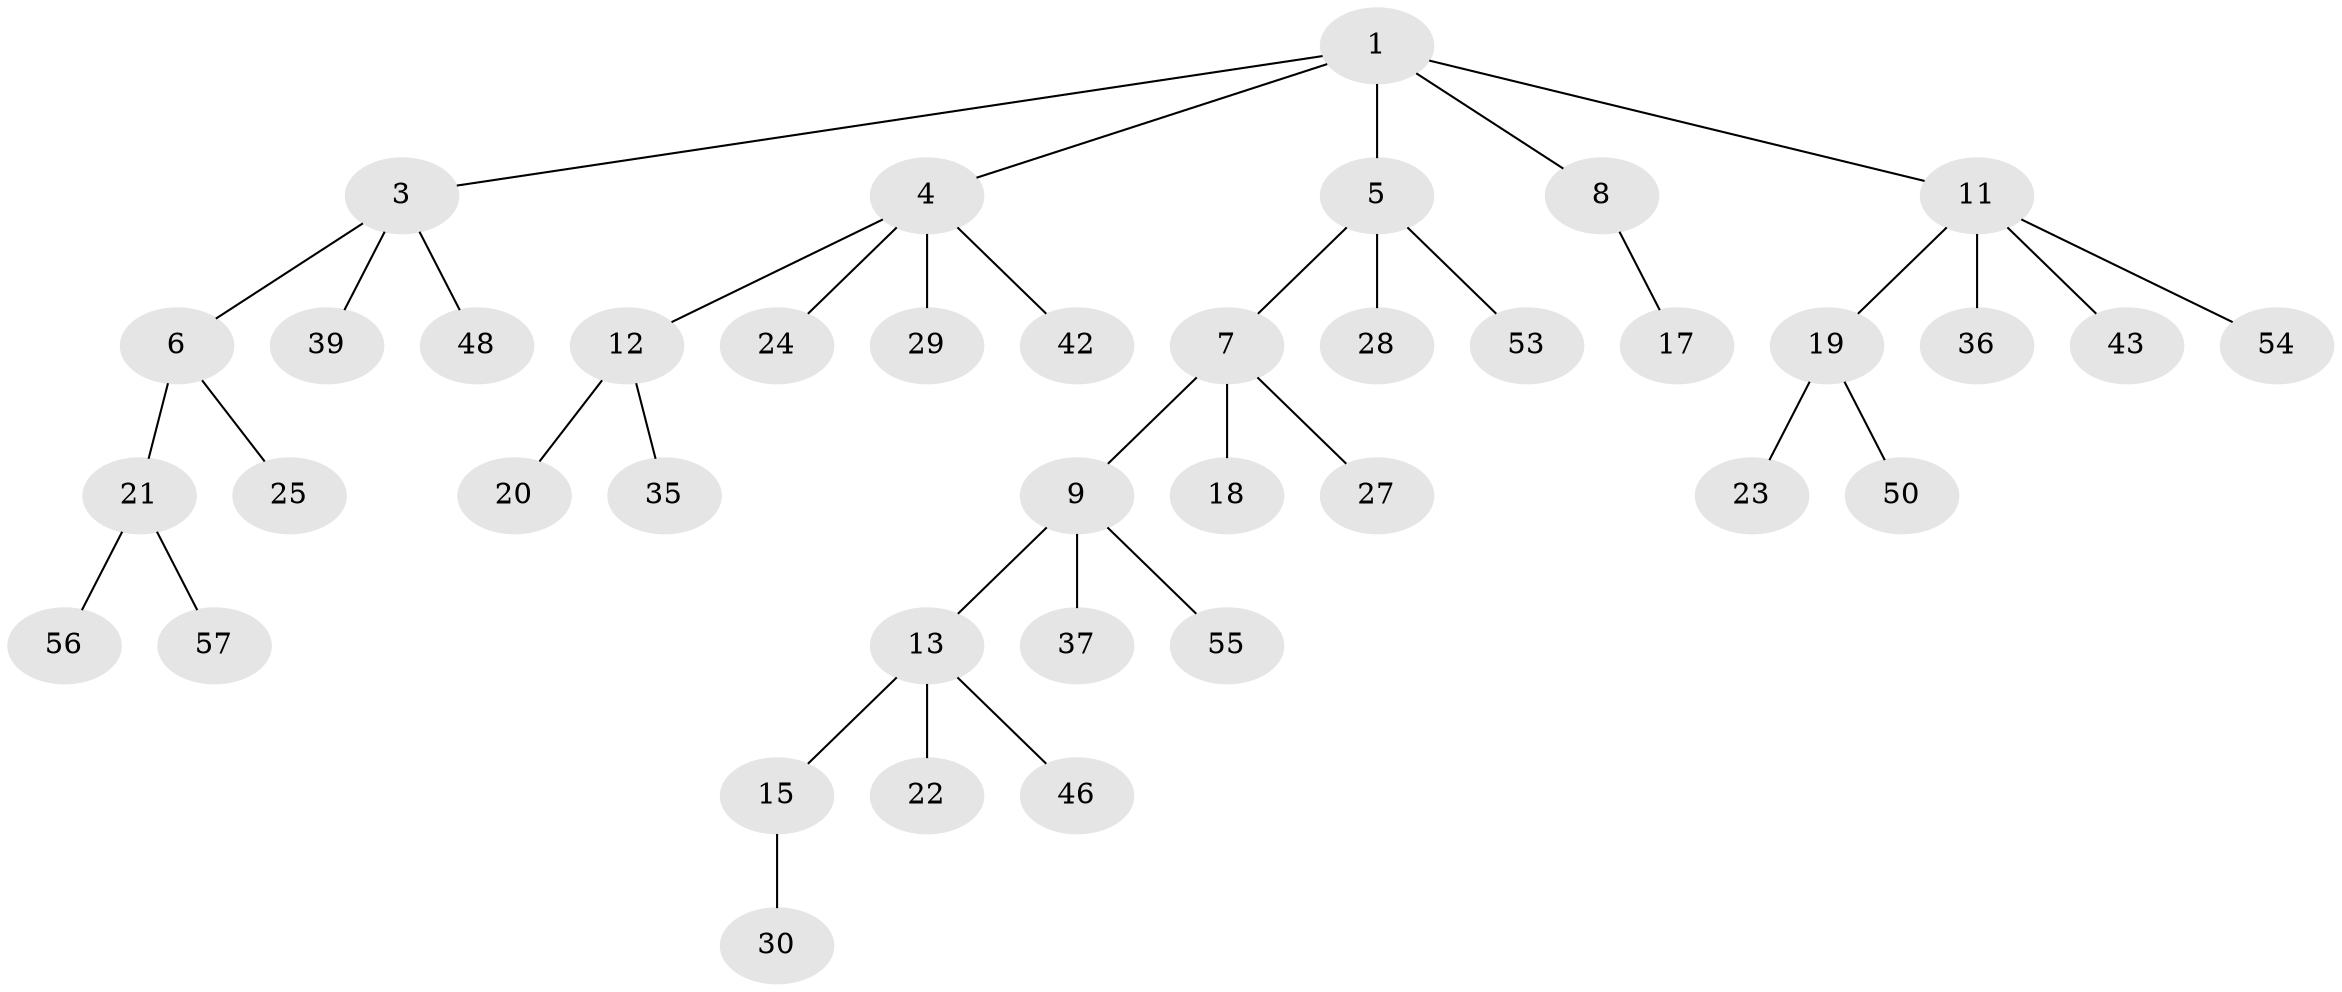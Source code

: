 // original degree distribution, {1: 0.5517241379310345, 6: 0.034482758620689655, 5: 0.017241379310344827, 4: 0.13793103448275862, 3: 0.05172413793103448, 2: 0.20689655172413793}
// Generated by graph-tools (version 1.1) at 2025/11/02/27/25 16:11:26]
// undirected, 39 vertices, 38 edges
graph export_dot {
graph [start="1"]
  node [color=gray90,style=filled];
  1 [super="+2"];
  3 [super="+26"];
  4 [super="+52"];
  5 [super="+44"];
  6 [super="+10"];
  7 [super="+16"];
  8 [super="+32"];
  9 [super="+34"];
  11 [super="+14"];
  12 [super="+45"];
  13 [super="+41"];
  15;
  17;
  18 [super="+51"];
  19 [super="+33"];
  20;
  21 [super="+49"];
  22;
  23;
  24 [super="+31"];
  25;
  27;
  28;
  29;
  30 [super="+38"];
  35;
  36 [super="+47"];
  37;
  39 [super="+40"];
  42;
  43;
  46 [super="+58"];
  48;
  50;
  53;
  54;
  55;
  56;
  57;
  1 -- 3;
  1 -- 4;
  1 -- 5;
  1 -- 8;
  1 -- 11;
  3 -- 6;
  3 -- 39;
  3 -- 48;
  4 -- 12;
  4 -- 24;
  4 -- 29;
  4 -- 42;
  5 -- 7;
  5 -- 28;
  5 -- 53;
  6 -- 21;
  6 -- 25;
  7 -- 9;
  7 -- 18;
  7 -- 27;
  8 -- 17;
  9 -- 13;
  9 -- 55;
  9 -- 37;
  11 -- 36;
  11 -- 43;
  11 -- 19;
  11 -- 54;
  12 -- 20;
  12 -- 35;
  13 -- 15;
  13 -- 22;
  13 -- 46;
  15 -- 30;
  19 -- 23;
  19 -- 50;
  21 -- 56;
  21 -- 57;
}
